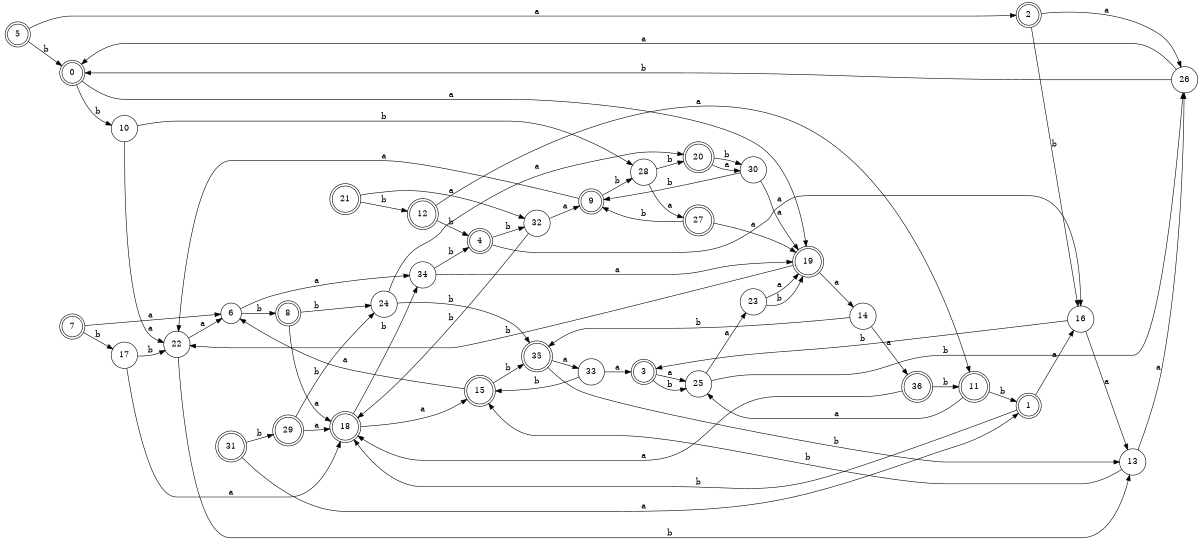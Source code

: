 digraph n30_7 {
__start0 [label="" shape="none"];

rankdir=LR;
size="8,5";

s0 [style="rounded,filled", color="black", fillcolor="white" shape="doublecircle", label="0"];
s1 [style="rounded,filled", color="black", fillcolor="white" shape="doublecircle", label="1"];
s2 [style="rounded,filled", color="black", fillcolor="white" shape="doublecircle", label="2"];
s3 [style="rounded,filled", color="black", fillcolor="white" shape="doublecircle", label="3"];
s4 [style="rounded,filled", color="black", fillcolor="white" shape="doublecircle", label="4"];
s5 [style="rounded,filled", color="black", fillcolor="white" shape="doublecircle", label="5"];
s6 [style="filled", color="black", fillcolor="white" shape="circle", label="6"];
s7 [style="rounded,filled", color="black", fillcolor="white" shape="doublecircle", label="7"];
s8 [style="rounded,filled", color="black", fillcolor="white" shape="doublecircle", label="8"];
s9 [style="rounded,filled", color="black", fillcolor="white" shape="doublecircle", label="9"];
s10 [style="filled", color="black", fillcolor="white" shape="circle", label="10"];
s11 [style="rounded,filled", color="black", fillcolor="white" shape="doublecircle", label="11"];
s12 [style="rounded,filled", color="black", fillcolor="white" shape="doublecircle", label="12"];
s13 [style="filled", color="black", fillcolor="white" shape="circle", label="13"];
s14 [style="filled", color="black", fillcolor="white" shape="circle", label="14"];
s15 [style="rounded,filled", color="black", fillcolor="white" shape="doublecircle", label="15"];
s16 [style="filled", color="black", fillcolor="white" shape="circle", label="16"];
s17 [style="filled", color="black", fillcolor="white" shape="circle", label="17"];
s18 [style="rounded,filled", color="black", fillcolor="white" shape="doublecircle", label="18"];
s19 [style="rounded,filled", color="black", fillcolor="white" shape="doublecircle", label="19"];
s20 [style="rounded,filled", color="black", fillcolor="white" shape="doublecircle", label="20"];
s21 [style="rounded,filled", color="black", fillcolor="white" shape="doublecircle", label="21"];
s22 [style="filled", color="black", fillcolor="white" shape="circle", label="22"];
s23 [style="filled", color="black", fillcolor="white" shape="circle", label="23"];
s24 [style="filled", color="black", fillcolor="white" shape="circle", label="24"];
s25 [style="filled", color="black", fillcolor="white" shape="circle", label="25"];
s26 [style="filled", color="black", fillcolor="white" shape="circle", label="26"];
s27 [style="rounded,filled", color="black", fillcolor="white" shape="doublecircle", label="27"];
s28 [style="filled", color="black", fillcolor="white" shape="circle", label="28"];
s29 [style="rounded,filled", color="black", fillcolor="white" shape="doublecircle", label="29"];
s30 [style="filled", color="black", fillcolor="white" shape="circle", label="30"];
s31 [style="rounded,filled", color="black", fillcolor="white" shape="doublecircle", label="31"];
s32 [style="filled", color="black", fillcolor="white" shape="circle", label="32"];
s33 [style="filled", color="black", fillcolor="white" shape="circle", label="33"];
s34 [style="filled", color="black", fillcolor="white" shape="circle", label="34"];
s35 [style="rounded,filled", color="black", fillcolor="white" shape="doublecircle", label="35"];
s36 [style="rounded,filled", color="black", fillcolor="white" shape="doublecircle", label="36"];
s0 -> s19 [label="a"];
s0 -> s10 [label="b"];
s1 -> s16 [label="a"];
s1 -> s18 [label="b"];
s2 -> s26 [label="a"];
s2 -> s16 [label="b"];
s3 -> s25 [label="a"];
s3 -> s25 [label="b"];
s4 -> s16 [label="a"];
s4 -> s32 [label="b"];
s5 -> s2 [label="a"];
s5 -> s0 [label="b"];
s6 -> s34 [label="a"];
s6 -> s8 [label="b"];
s7 -> s6 [label="a"];
s7 -> s17 [label="b"];
s8 -> s18 [label="a"];
s8 -> s24 [label="b"];
s9 -> s22 [label="a"];
s9 -> s28 [label="b"];
s10 -> s22 [label="a"];
s10 -> s28 [label="b"];
s11 -> s25 [label="a"];
s11 -> s1 [label="b"];
s12 -> s11 [label="a"];
s12 -> s4 [label="b"];
s13 -> s26 [label="a"];
s13 -> s15 [label="b"];
s14 -> s36 [label="a"];
s14 -> s35 [label="b"];
s15 -> s6 [label="a"];
s15 -> s35 [label="b"];
s16 -> s13 [label="a"];
s16 -> s3 [label="b"];
s17 -> s18 [label="a"];
s17 -> s22 [label="b"];
s18 -> s15 [label="a"];
s18 -> s34 [label="b"];
s19 -> s14 [label="a"];
s19 -> s22 [label="b"];
s20 -> s30 [label="a"];
s20 -> s30 [label="b"];
s21 -> s32 [label="a"];
s21 -> s12 [label="b"];
s22 -> s6 [label="a"];
s22 -> s13 [label="b"];
s23 -> s19 [label="a"];
s23 -> s19 [label="b"];
s24 -> s20 [label="a"];
s24 -> s35 [label="b"];
s25 -> s23 [label="a"];
s25 -> s26 [label="b"];
s26 -> s0 [label="a"];
s26 -> s0 [label="b"];
s27 -> s19 [label="a"];
s27 -> s9 [label="b"];
s28 -> s27 [label="a"];
s28 -> s20 [label="b"];
s29 -> s18 [label="a"];
s29 -> s24 [label="b"];
s30 -> s19 [label="a"];
s30 -> s9 [label="b"];
s31 -> s1 [label="a"];
s31 -> s29 [label="b"];
s32 -> s9 [label="a"];
s32 -> s18 [label="b"];
s33 -> s3 [label="a"];
s33 -> s15 [label="b"];
s34 -> s19 [label="a"];
s34 -> s4 [label="b"];
s35 -> s33 [label="a"];
s35 -> s13 [label="b"];
s36 -> s18 [label="a"];
s36 -> s11 [label="b"];

}